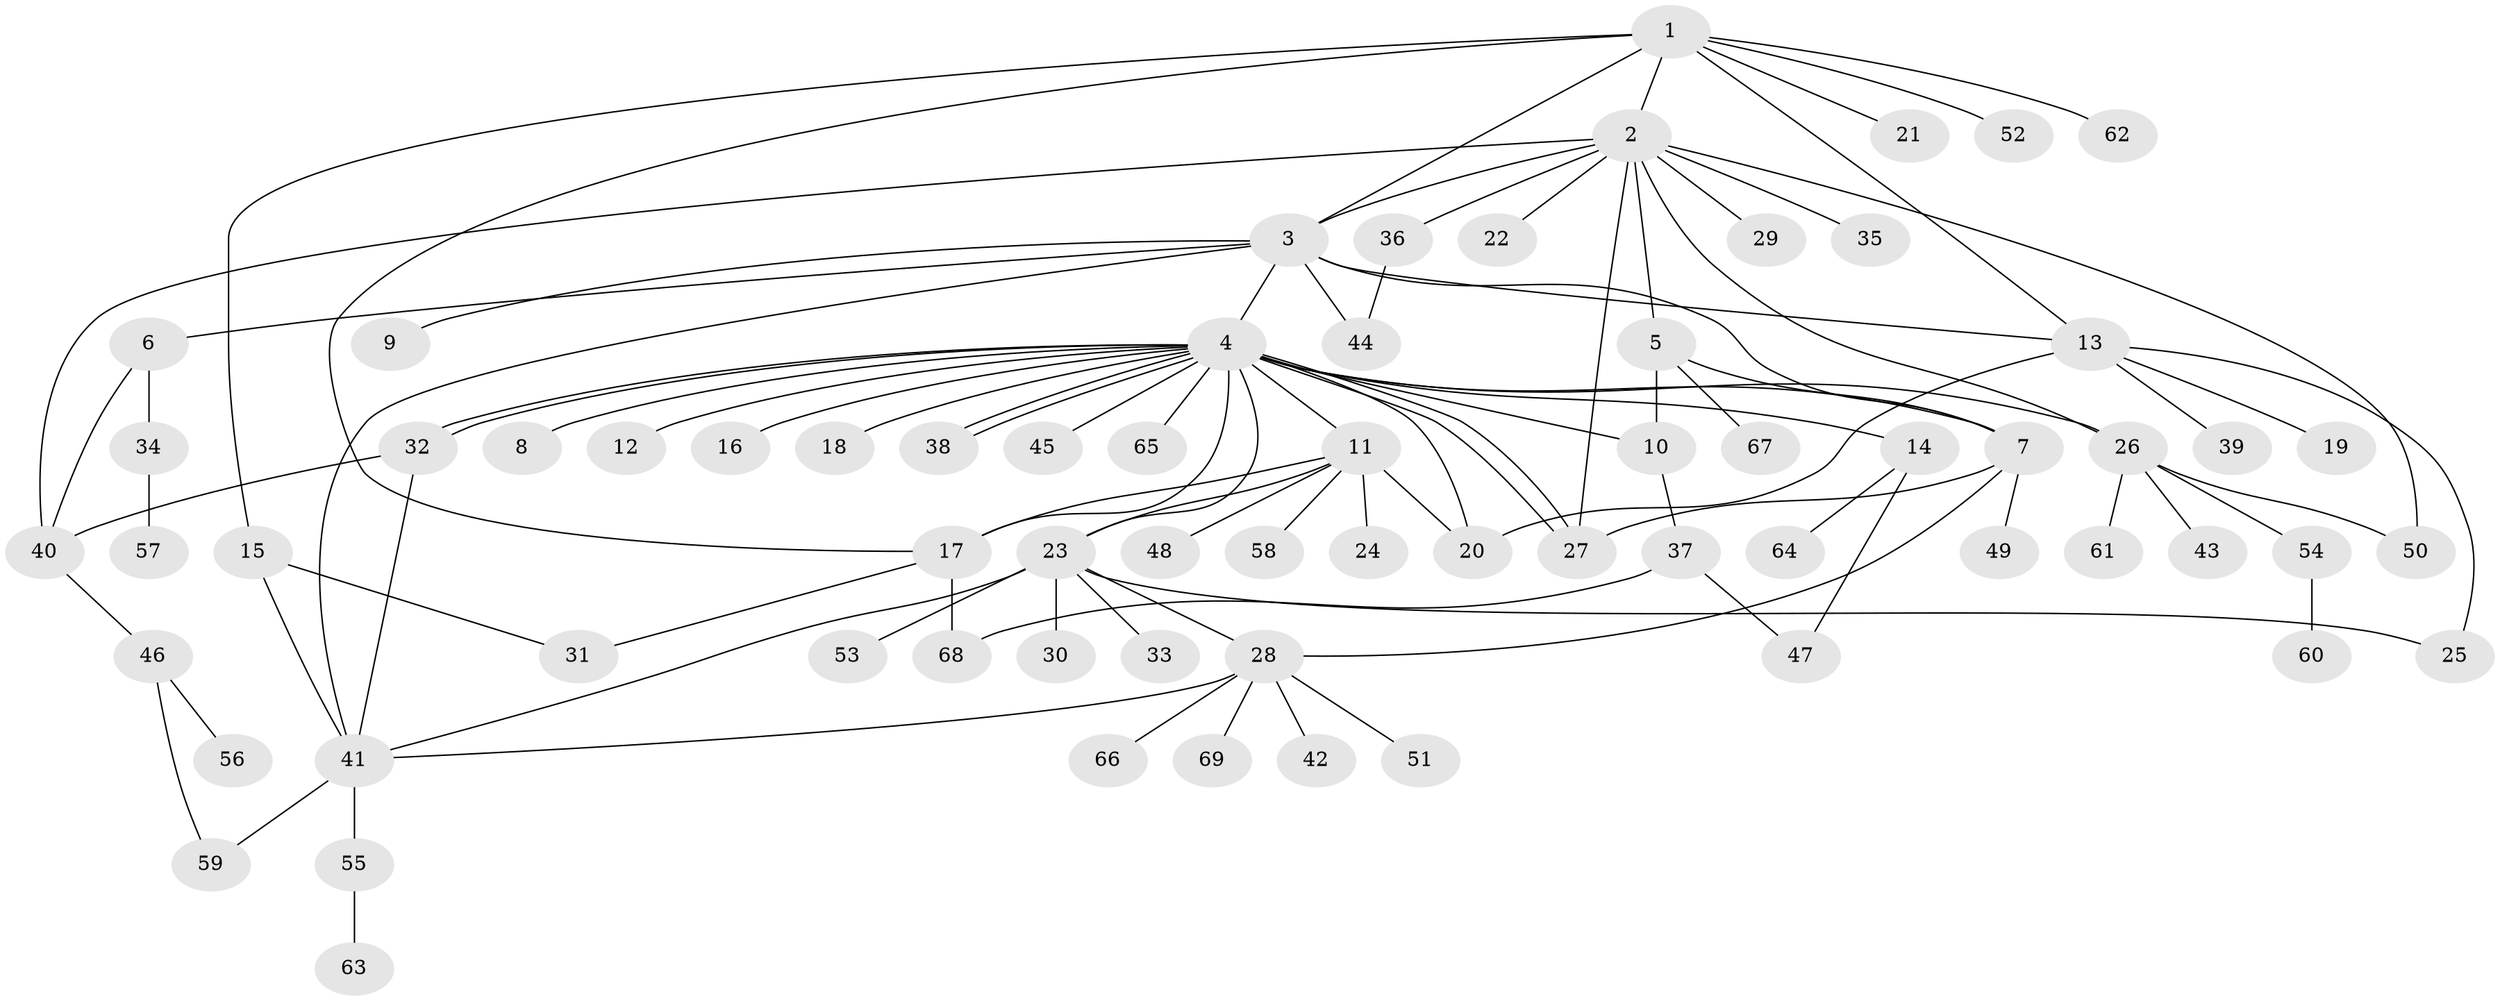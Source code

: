 // coarse degree distribution, {1: 0.39285714285714285, 8: 0.03571428571428571, 5: 0.17857142857142858, 9: 0.03571428571428571, 7: 0.03571428571428571, 4: 0.14285714285714285, 2: 0.10714285714285714, 13: 0.03571428571428571, 3: 0.03571428571428571}
// Generated by graph-tools (version 1.1) at 2025/36/03/04/25 23:36:57]
// undirected, 69 vertices, 98 edges
graph export_dot {
  node [color=gray90,style=filled];
  1;
  2;
  3;
  4;
  5;
  6;
  7;
  8;
  9;
  10;
  11;
  12;
  13;
  14;
  15;
  16;
  17;
  18;
  19;
  20;
  21;
  22;
  23;
  24;
  25;
  26;
  27;
  28;
  29;
  30;
  31;
  32;
  33;
  34;
  35;
  36;
  37;
  38;
  39;
  40;
  41;
  42;
  43;
  44;
  45;
  46;
  47;
  48;
  49;
  50;
  51;
  52;
  53;
  54;
  55;
  56;
  57;
  58;
  59;
  60;
  61;
  62;
  63;
  64;
  65;
  66;
  67;
  68;
  69;
  1 -- 2;
  1 -- 3;
  1 -- 13;
  1 -- 15;
  1 -- 17;
  1 -- 21;
  1 -- 52;
  1 -- 62;
  2 -- 3;
  2 -- 5;
  2 -- 22;
  2 -- 26;
  2 -- 27;
  2 -- 29;
  2 -- 35;
  2 -- 36;
  2 -- 40;
  2 -- 50;
  3 -- 4;
  3 -- 6;
  3 -- 7;
  3 -- 9;
  3 -- 13;
  3 -- 41;
  3 -- 44;
  4 -- 7;
  4 -- 8;
  4 -- 10;
  4 -- 11;
  4 -- 12;
  4 -- 14;
  4 -- 16;
  4 -- 17;
  4 -- 18;
  4 -- 20;
  4 -- 23;
  4 -- 26;
  4 -- 27;
  4 -- 27;
  4 -- 32;
  4 -- 32;
  4 -- 38;
  4 -- 38;
  4 -- 45;
  4 -- 65;
  5 -- 7;
  5 -- 10;
  5 -- 67;
  6 -- 34;
  6 -- 40;
  7 -- 27;
  7 -- 28;
  7 -- 49;
  10 -- 37;
  11 -- 17;
  11 -- 20;
  11 -- 23;
  11 -- 24;
  11 -- 48;
  11 -- 58;
  13 -- 19;
  13 -- 20;
  13 -- 25;
  13 -- 39;
  14 -- 47;
  14 -- 64;
  15 -- 31;
  15 -- 41;
  17 -- 31;
  17 -- 68;
  23 -- 25;
  23 -- 28;
  23 -- 30;
  23 -- 33;
  23 -- 41;
  23 -- 53;
  26 -- 43;
  26 -- 50;
  26 -- 54;
  26 -- 61;
  28 -- 41;
  28 -- 42;
  28 -- 51;
  28 -- 66;
  28 -- 69;
  32 -- 40;
  32 -- 41;
  34 -- 57;
  36 -- 44;
  37 -- 47;
  37 -- 68;
  40 -- 46;
  41 -- 55;
  41 -- 59;
  46 -- 56;
  46 -- 59;
  54 -- 60;
  55 -- 63;
}
